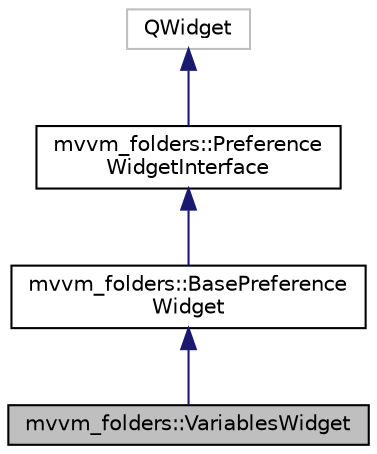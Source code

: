 digraph "mvvm_folders::VariablesWidget"
{
 // LATEX_PDF_SIZE
  edge [fontname="Helvetica",fontsize="10",labelfontname="Helvetica",labelfontsize="10"];
  node [fontname="Helvetica",fontsize="10",shape=record];
  Node1 [label="mvvm_folders::VariablesWidget",height=0.2,width=0.4,color="black", fillcolor="grey75", style="filled", fontcolor="black",tooltip="Folder item representation for editor."];
  Node2 -> Node1 [dir="back",color="midnightblue",fontsize="10",style="solid",fontname="Helvetica"];
  Node2 [label="mvvm_folders::BasePreference\lWidget",height=0.2,width=0.4,color="black", fillcolor="white", style="filled",URL="$classmvvm__folders_1_1_base_preference_widget.html",tooltip=" "];
  Node3 -> Node2 [dir="back",color="midnightblue",fontsize="10",style="solid",fontname="Helvetica"];
  Node3 [label="mvvm_folders::Preference\lWidgetInterface",height=0.2,width=0.4,color="black", fillcolor="white", style="filled",URL="$classmvvm__folders_1_1_preference_widget_interface.html",tooltip=" "];
  Node4 -> Node3 [dir="back",color="midnightblue",fontsize="10",style="solid",fontname="Helvetica"];
  Node4 [label="QWidget",height=0.2,width=0.4,color="grey75", fillcolor="white", style="filled",tooltip=" "];
}
